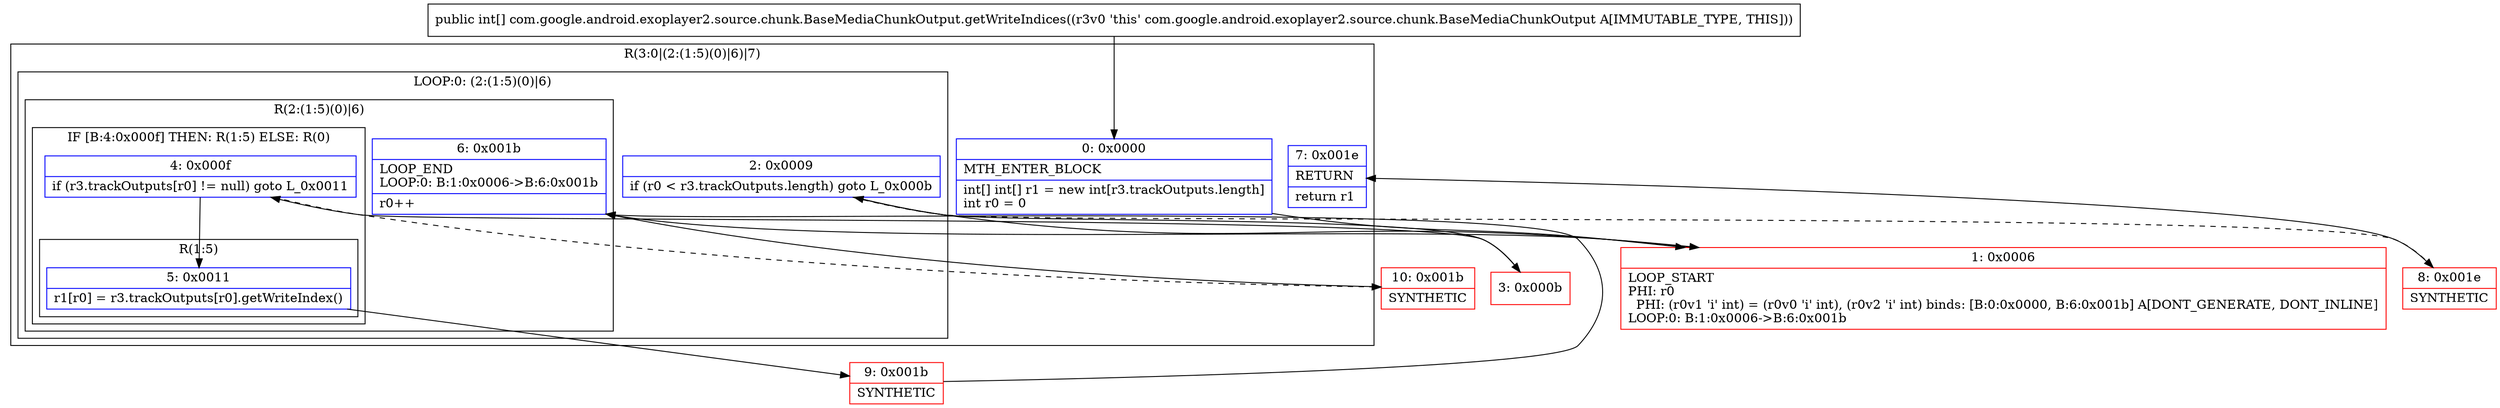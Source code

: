 digraph "CFG forcom.google.android.exoplayer2.source.chunk.BaseMediaChunkOutput.getWriteIndices()[I" {
subgraph cluster_Region_1119595361 {
label = "R(3:0|(2:(1:5)(0)|6)|7)";
node [shape=record,color=blue];
Node_0 [shape=record,label="{0\:\ 0x0000|MTH_ENTER_BLOCK\l|int[] int[] r1 = new int[r3.trackOutputs.length]\lint r0 = 0\l}"];
subgraph cluster_LoopRegion_265194820 {
label = "LOOP:0: (2:(1:5)(0)|6)";
node [shape=record,color=blue];
Node_2 [shape=record,label="{2\:\ 0x0009|if (r0 \< r3.trackOutputs.length) goto L_0x000b\l}"];
subgraph cluster_Region_414855975 {
label = "R(2:(1:5)(0)|6)";
node [shape=record,color=blue];
subgraph cluster_IfRegion_121992178 {
label = "IF [B:4:0x000f] THEN: R(1:5) ELSE: R(0)";
node [shape=record,color=blue];
Node_4 [shape=record,label="{4\:\ 0x000f|if (r3.trackOutputs[r0] != null) goto L_0x0011\l}"];
subgraph cluster_Region_591663201 {
label = "R(1:5)";
node [shape=record,color=blue];
Node_5 [shape=record,label="{5\:\ 0x0011|r1[r0] = r3.trackOutputs[r0].getWriteIndex()\l}"];
}
subgraph cluster_Region_487608320 {
label = "R(0)";
node [shape=record,color=blue];
}
}
Node_6 [shape=record,label="{6\:\ 0x001b|LOOP_END\lLOOP:0: B:1:0x0006\-\>B:6:0x001b\l|r0++\l}"];
}
}
Node_7 [shape=record,label="{7\:\ 0x001e|RETURN\l|return r1\l}"];
}
Node_1 [shape=record,color=red,label="{1\:\ 0x0006|LOOP_START\lPHI: r0 \l  PHI: (r0v1 'i' int) = (r0v0 'i' int), (r0v2 'i' int) binds: [B:0:0x0000, B:6:0x001b] A[DONT_GENERATE, DONT_INLINE]\lLOOP:0: B:1:0x0006\-\>B:6:0x001b\l}"];
Node_3 [shape=record,color=red,label="{3\:\ 0x000b}"];
Node_8 [shape=record,color=red,label="{8\:\ 0x001e|SYNTHETIC\l}"];
Node_9 [shape=record,color=red,label="{9\:\ 0x001b|SYNTHETIC\l}"];
Node_10 [shape=record,color=red,label="{10\:\ 0x001b|SYNTHETIC\l}"];
MethodNode[shape=record,label="{public int[] com.google.android.exoplayer2.source.chunk.BaseMediaChunkOutput.getWriteIndices((r3v0 'this' com.google.android.exoplayer2.source.chunk.BaseMediaChunkOutput A[IMMUTABLE_TYPE, THIS])) }"];
MethodNode -> Node_0;
Node_0 -> Node_1;
Node_2 -> Node_3;
Node_2 -> Node_8[style=dashed];
Node_4 -> Node_5;
Node_4 -> Node_10[style=dashed];
Node_5 -> Node_9;
Node_6 -> Node_1;
Node_1 -> Node_2;
Node_3 -> Node_4;
Node_8 -> Node_7;
Node_9 -> Node_6;
Node_10 -> Node_6;
}

